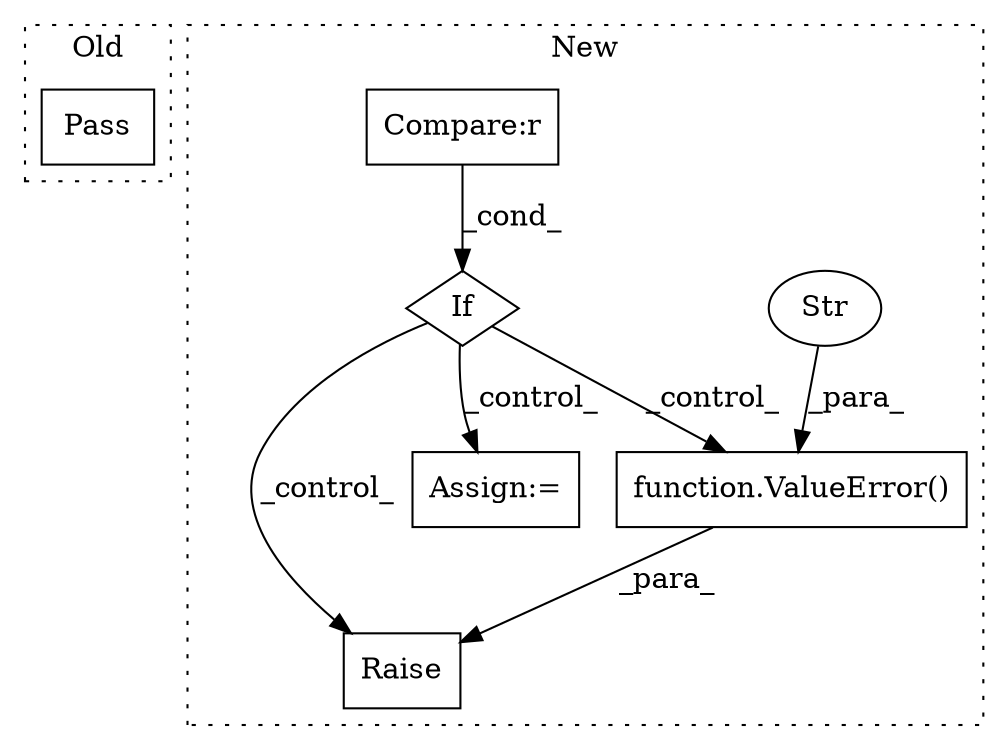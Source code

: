 digraph G {
subgraph cluster0 {
1 [label="Pass" a="62" s="1872" l="4" shape="box"];
label = "Old";
style="dotted";
}
subgraph cluster1 {
2 [label="function.ValueError()" a="75" s="3427,3485" l="11,1" shape="box"];
3 [label="If" a="96" s="3393,3407" l="3,14" shape="diamond"];
4 [label="Str" a="66" s="3438" l="47" shape="ellipse"];
5 [label="Compare:r" a="40" s="3396" l="11" shape="box"];
6 [label="Raise" a="91" s="3421" l="6" shape="box"];
7 [label="Assign:=" a="68" s="3769" l="3" shape="box"];
label = "New";
style="dotted";
}
2 -> 6 [label="_para_"];
3 -> 6 [label="_control_"];
3 -> 7 [label="_control_"];
3 -> 2 [label="_control_"];
4 -> 2 [label="_para_"];
5 -> 3 [label="_cond_"];
}